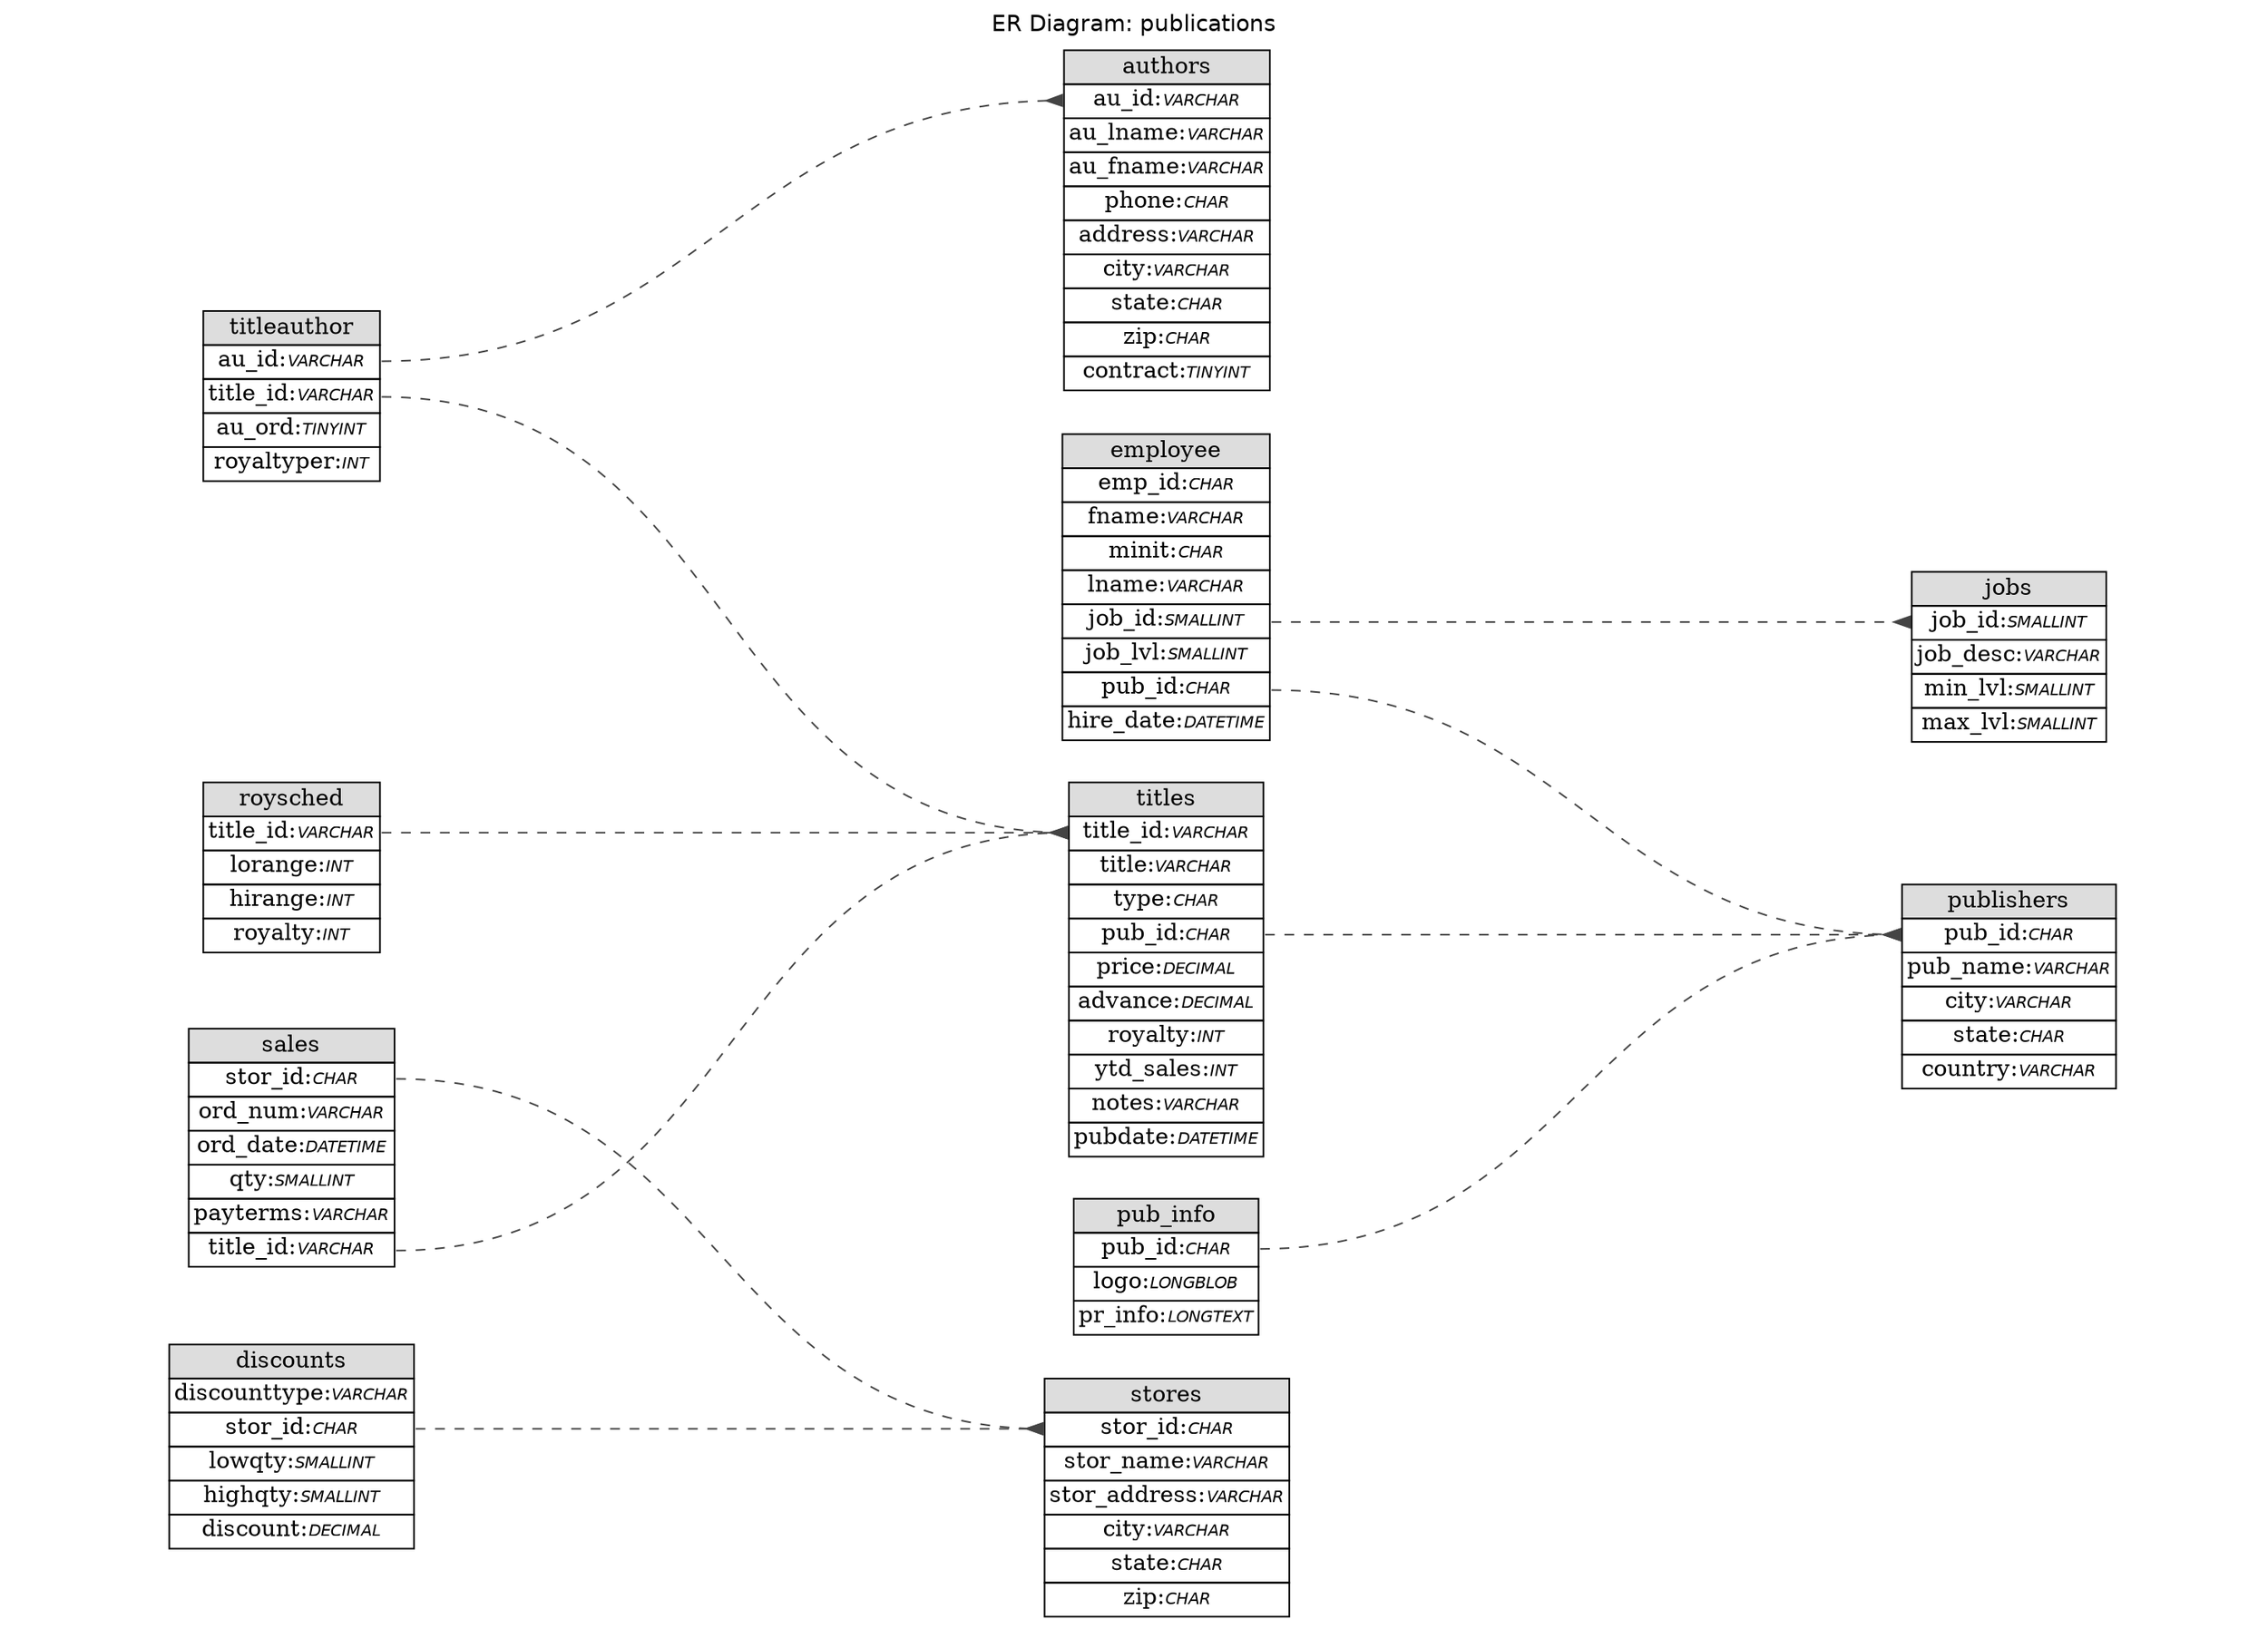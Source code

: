 // ************************************************************
// Generated by: Sequel Pro
// Version 5446
//
// https://www.sequelpro.com/
// https://github.com/sequelpro/sequelpro
//
// Host: 127.0.0.1 (MySQL 8.0.22)
// Database: publications
// Generation Time: 2020-10-28 01:01:37 +0000
// ************************************************************

digraph "Database Structure" {
	label = "ER Diagram: publications";
	labelloc = t;
	compound = true;
	node [ shape = record ];
	fontname = "Helvetica";
	ranksep = 1.25;
	ratio = 0.7;
	rankdir = LR;
	subgraph "table_authors" {
		node [ shape = "plaintext" ];
		"authors" [ label=<
			<TABLE BORDER="0" CELLSPACING="0" CELLBORDER="1">
			<TR><TD COLSPAN="3" BGCOLOR="#DDDDDD">authors</TD></TR>
			<TR><TD COLSPAN="3" PORT="au_id">au_id:<FONT FACE="Helvetica-Oblique" POINT-SIZE="10">VARCHAR</FONT></TD></TR>
			<TR><TD COLSPAN="3" PORT="au_lname">au_lname:<FONT FACE="Helvetica-Oblique" POINT-SIZE="10">VARCHAR</FONT></TD></TR>
			<TR><TD COLSPAN="3" PORT="au_fname">au_fname:<FONT FACE="Helvetica-Oblique" POINT-SIZE="10">VARCHAR</FONT></TD></TR>
			<TR><TD COLSPAN="3" PORT="phone">phone:<FONT FACE="Helvetica-Oblique" POINT-SIZE="10">CHAR</FONT></TD></TR>
			<TR><TD COLSPAN="3" PORT="address">address:<FONT FACE="Helvetica-Oblique" POINT-SIZE="10">VARCHAR</FONT></TD></TR>
			<TR><TD COLSPAN="3" PORT="city">city:<FONT FACE="Helvetica-Oblique" POINT-SIZE="10">VARCHAR</FONT></TD></TR>
			<TR><TD COLSPAN="3" PORT="state">state:<FONT FACE="Helvetica-Oblique" POINT-SIZE="10">CHAR</FONT></TD></TR>
			<TR><TD COLSPAN="3" PORT="zip">zip:<FONT FACE="Helvetica-Oblique" POINT-SIZE="10">CHAR</FONT></TD></TR>
			<TR><TD COLSPAN="3" PORT="contract">contract:<FONT FACE="Helvetica-Oblique" POINT-SIZE="10">TINYINT</FONT></TD></TR>
			</TABLE>>
		];
	}
	subgraph "table_discounts" {
		node [ shape = "plaintext" ];
		"discounts" [ label=<
			<TABLE BORDER="0" CELLSPACING="0" CELLBORDER="1">
			<TR><TD COLSPAN="3" BGCOLOR="#DDDDDD">discounts</TD></TR>
			<TR><TD COLSPAN="3" PORT="discounttype">discounttype:<FONT FACE="Helvetica-Oblique" POINT-SIZE="10">VARCHAR</FONT></TD></TR>
			<TR><TD COLSPAN="3" PORT="stor_id">stor_id:<FONT FACE="Helvetica-Oblique" POINT-SIZE="10">CHAR</FONT></TD></TR>
			<TR><TD COLSPAN="3" PORT="lowqty">lowqty:<FONT FACE="Helvetica-Oblique" POINT-SIZE="10">SMALLINT</FONT></TD></TR>
			<TR><TD COLSPAN="3" PORT="highqty">highqty:<FONT FACE="Helvetica-Oblique" POINT-SIZE="10">SMALLINT</FONT></TD></TR>
			<TR><TD COLSPAN="3" PORT="discount">discount:<FONT FACE="Helvetica-Oblique" POINT-SIZE="10">DECIMAL</FONT></TD></TR>
			</TABLE>>
		];
	}
	subgraph "table_employee" {
		node [ shape = "plaintext" ];
		"employee" [ label=<
			<TABLE BORDER="0" CELLSPACING="0" CELLBORDER="1">
			<TR><TD COLSPAN="3" BGCOLOR="#DDDDDD">employee</TD></TR>
			<TR><TD COLSPAN="3" PORT="emp_id">emp_id:<FONT FACE="Helvetica-Oblique" POINT-SIZE="10">CHAR</FONT></TD></TR>
			<TR><TD COLSPAN="3" PORT="fname">fname:<FONT FACE="Helvetica-Oblique" POINT-SIZE="10">VARCHAR</FONT></TD></TR>
			<TR><TD COLSPAN="3" PORT="minit">minit:<FONT FACE="Helvetica-Oblique" POINT-SIZE="10">CHAR</FONT></TD></TR>
			<TR><TD COLSPAN="3" PORT="lname">lname:<FONT FACE="Helvetica-Oblique" POINT-SIZE="10">VARCHAR</FONT></TD></TR>
			<TR><TD COLSPAN="3" PORT="job_id">job_id:<FONT FACE="Helvetica-Oblique" POINT-SIZE="10">SMALLINT</FONT></TD></TR>
			<TR><TD COLSPAN="3" PORT="job_lvl">job_lvl:<FONT FACE="Helvetica-Oblique" POINT-SIZE="10">SMALLINT</FONT></TD></TR>
			<TR><TD COLSPAN="3" PORT="pub_id">pub_id:<FONT FACE="Helvetica-Oblique" POINT-SIZE="10">CHAR</FONT></TD></TR>
			<TR><TD COLSPAN="3" PORT="hire_date">hire_date:<FONT FACE="Helvetica-Oblique" POINT-SIZE="10">DATETIME</FONT></TD></TR>
			</TABLE>>
		];
	}
	subgraph "table_jobs" {
		node [ shape = "plaintext" ];
		"jobs" [ label=<
			<TABLE BORDER="0" CELLSPACING="0" CELLBORDER="1">
			<TR><TD COLSPAN="3" BGCOLOR="#DDDDDD">jobs</TD></TR>
			<TR><TD COLSPAN="3" PORT="job_id">job_id:<FONT FACE="Helvetica-Oblique" POINT-SIZE="10">SMALLINT</FONT></TD></TR>
			<TR><TD COLSPAN="3" PORT="job_desc">job_desc:<FONT FACE="Helvetica-Oblique" POINT-SIZE="10">VARCHAR</FONT></TD></TR>
			<TR><TD COLSPAN="3" PORT="min_lvl">min_lvl:<FONT FACE="Helvetica-Oblique" POINT-SIZE="10">SMALLINT</FONT></TD></TR>
			<TR><TD COLSPAN="3" PORT="max_lvl">max_lvl:<FONT FACE="Helvetica-Oblique" POINT-SIZE="10">SMALLINT</FONT></TD></TR>
			</TABLE>>
		];
	}
	subgraph "table_pub_info" {
		node [ shape = "plaintext" ];
		"pub_info" [ label=<
			<TABLE BORDER="0" CELLSPACING="0" CELLBORDER="1">
			<TR><TD COLSPAN="3" BGCOLOR="#DDDDDD">pub_info</TD></TR>
			<TR><TD COLSPAN="3" PORT="pub_id">pub_id:<FONT FACE="Helvetica-Oblique" POINT-SIZE="10">CHAR</FONT></TD></TR>
			<TR><TD COLSPAN="3" PORT="logo">logo:<FONT FACE="Helvetica-Oblique" POINT-SIZE="10">LONGBLOB</FONT></TD></TR>
			<TR><TD COLSPAN="3" PORT="pr_info">pr_info:<FONT FACE="Helvetica-Oblique" POINT-SIZE="10">LONGTEXT</FONT></TD></TR>
			</TABLE>>
		];
	}
	subgraph "table_publishers" {
		node [ shape = "plaintext" ];
		"publishers" [ label=<
			<TABLE BORDER="0" CELLSPACING="0" CELLBORDER="1">
			<TR><TD COLSPAN="3" BGCOLOR="#DDDDDD">publishers</TD></TR>
			<TR><TD COLSPAN="3" PORT="pub_id">pub_id:<FONT FACE="Helvetica-Oblique" POINT-SIZE="10">CHAR</FONT></TD></TR>
			<TR><TD COLSPAN="3" PORT="pub_name">pub_name:<FONT FACE="Helvetica-Oblique" POINT-SIZE="10">VARCHAR</FONT></TD></TR>
			<TR><TD COLSPAN="3" PORT="city">city:<FONT FACE="Helvetica-Oblique" POINT-SIZE="10">VARCHAR</FONT></TD></TR>
			<TR><TD COLSPAN="3" PORT="state">state:<FONT FACE="Helvetica-Oblique" POINT-SIZE="10">CHAR</FONT></TD></TR>
			<TR><TD COLSPAN="3" PORT="country">country:<FONT FACE="Helvetica-Oblique" POINT-SIZE="10">VARCHAR</FONT></TD></TR>
			</TABLE>>
		];
	}
	subgraph "table_roysched" {
		node [ shape = "plaintext" ];
		"roysched" [ label=<
			<TABLE BORDER="0" CELLSPACING="0" CELLBORDER="1">
			<TR><TD COLSPAN="3" BGCOLOR="#DDDDDD">roysched</TD></TR>
			<TR><TD COLSPAN="3" PORT="title_id">title_id:<FONT FACE="Helvetica-Oblique" POINT-SIZE="10">VARCHAR</FONT></TD></TR>
			<TR><TD COLSPAN="3" PORT="lorange">lorange:<FONT FACE="Helvetica-Oblique" POINT-SIZE="10">INT</FONT></TD></TR>
			<TR><TD COLSPAN="3" PORT="hirange">hirange:<FONT FACE="Helvetica-Oblique" POINT-SIZE="10">INT</FONT></TD></TR>
			<TR><TD COLSPAN="3" PORT="royalty">royalty:<FONT FACE="Helvetica-Oblique" POINT-SIZE="10">INT</FONT></TD></TR>
			</TABLE>>
		];
	}
	subgraph "table_sales" {
		node [ shape = "plaintext" ];
		"sales" [ label=<
			<TABLE BORDER="0" CELLSPACING="0" CELLBORDER="1">
			<TR><TD COLSPAN="3" BGCOLOR="#DDDDDD">sales</TD></TR>
			<TR><TD COLSPAN="3" PORT="stor_id">stor_id:<FONT FACE="Helvetica-Oblique" POINT-SIZE="10">CHAR</FONT></TD></TR>
			<TR><TD COLSPAN="3" PORT="ord_num">ord_num:<FONT FACE="Helvetica-Oblique" POINT-SIZE="10">VARCHAR</FONT></TD></TR>
			<TR><TD COLSPAN="3" PORT="ord_date">ord_date:<FONT FACE="Helvetica-Oblique" POINT-SIZE="10">DATETIME</FONT></TD></TR>
			<TR><TD COLSPAN="3" PORT="qty">qty:<FONT FACE="Helvetica-Oblique" POINT-SIZE="10">SMALLINT</FONT></TD></TR>
			<TR><TD COLSPAN="3" PORT="payterms">payterms:<FONT FACE="Helvetica-Oblique" POINT-SIZE="10">VARCHAR</FONT></TD></TR>
			<TR><TD COLSPAN="3" PORT="title_id">title_id:<FONT FACE="Helvetica-Oblique" POINT-SIZE="10">VARCHAR</FONT></TD></TR>
			</TABLE>>
		];
	}
	subgraph "table_stores" {
		node [ shape = "plaintext" ];
		"stores" [ label=<
			<TABLE BORDER="0" CELLSPACING="0" CELLBORDER="1">
			<TR><TD COLSPAN="3" BGCOLOR="#DDDDDD">stores</TD></TR>
			<TR><TD COLSPAN="3" PORT="stor_id">stor_id:<FONT FACE="Helvetica-Oblique" POINT-SIZE="10">CHAR</FONT></TD></TR>
			<TR><TD COLSPAN="3" PORT="stor_name">stor_name:<FONT FACE="Helvetica-Oblique" POINT-SIZE="10">VARCHAR</FONT></TD></TR>
			<TR><TD COLSPAN="3" PORT="stor_address">stor_address:<FONT FACE="Helvetica-Oblique" POINT-SIZE="10">VARCHAR</FONT></TD></TR>
			<TR><TD COLSPAN="3" PORT="city">city:<FONT FACE="Helvetica-Oblique" POINT-SIZE="10">VARCHAR</FONT></TD></TR>
			<TR><TD COLSPAN="3" PORT="state">state:<FONT FACE="Helvetica-Oblique" POINT-SIZE="10">CHAR</FONT></TD></TR>
			<TR><TD COLSPAN="3" PORT="zip">zip:<FONT FACE="Helvetica-Oblique" POINT-SIZE="10">CHAR</FONT></TD></TR>
			</TABLE>>
		];
	}
	subgraph "table_titleauthor" {
		node [ shape = "plaintext" ];
		"titleauthor" [ label=<
			<TABLE BORDER="0" CELLSPACING="0" CELLBORDER="1">
			<TR><TD COLSPAN="3" BGCOLOR="#DDDDDD">titleauthor</TD></TR>
			<TR><TD COLSPAN="3" PORT="au_id">au_id:<FONT FACE="Helvetica-Oblique" POINT-SIZE="10">VARCHAR</FONT></TD></TR>
			<TR><TD COLSPAN="3" PORT="title_id">title_id:<FONT FACE="Helvetica-Oblique" POINT-SIZE="10">VARCHAR</FONT></TD></TR>
			<TR><TD COLSPAN="3" PORT="au_ord">au_ord:<FONT FACE="Helvetica-Oblique" POINT-SIZE="10">TINYINT</FONT></TD></TR>
			<TR><TD COLSPAN="3" PORT="royaltyper">royaltyper:<FONT FACE="Helvetica-Oblique" POINT-SIZE="10">INT</FONT></TD></TR>
			</TABLE>>
		];
	}
	subgraph "table_titles" {
		node [ shape = "plaintext" ];
		"titles" [ label=<
			<TABLE BORDER="0" CELLSPACING="0" CELLBORDER="1">
			<TR><TD COLSPAN="3" BGCOLOR="#DDDDDD">titles</TD></TR>
			<TR><TD COLSPAN="3" PORT="title_id">title_id:<FONT FACE="Helvetica-Oblique" POINT-SIZE="10">VARCHAR</FONT></TD></TR>
			<TR><TD COLSPAN="3" PORT="title">title:<FONT FACE="Helvetica-Oblique" POINT-SIZE="10">VARCHAR</FONT></TD></TR>
			<TR><TD COLSPAN="3" PORT="type">type:<FONT FACE="Helvetica-Oblique" POINT-SIZE="10">CHAR</FONT></TD></TR>
			<TR><TD COLSPAN="3" PORT="pub_id">pub_id:<FONT FACE="Helvetica-Oblique" POINT-SIZE="10">CHAR</FONT></TD></TR>
			<TR><TD COLSPAN="3" PORT="price">price:<FONT FACE="Helvetica-Oblique" POINT-SIZE="10">DECIMAL</FONT></TD></TR>
			<TR><TD COLSPAN="3" PORT="advance">advance:<FONT FACE="Helvetica-Oblique" POINT-SIZE="10">DECIMAL</FONT></TD></TR>
			<TR><TD COLSPAN="3" PORT="royalty">royalty:<FONT FACE="Helvetica-Oblique" POINT-SIZE="10">INT</FONT></TD></TR>
			<TR><TD COLSPAN="3" PORT="ytd_sales">ytd_sales:<FONT FACE="Helvetica-Oblique" POINT-SIZE="10">INT</FONT></TD></TR>
			<TR><TD COLSPAN="3" PORT="notes">notes:<FONT FACE="Helvetica-Oblique" POINT-SIZE="10">VARCHAR</FONT></TD></TR>
			<TR><TD COLSPAN="3" PORT="pubdate">pubdate:<FONT FACE="Helvetica-Oblique" POINT-SIZE="10">DATETIME</FONT></TD></TR>
			</TABLE>>
		];
	}
edge [ arrowhead=inv, arrowtail=normal, style=dashed, color="#444444" ];
discounts:stor_id -> stores:stor_id ;
employee:job_id -> jobs:job_id ;
employee:pub_id -> publishers:pub_id ;
pub_info:pub_id -> publishers:pub_id ;
roysched:title_id -> titles:title_id ;
sales:stor_id -> stores:stor_id ;
sales:title_id -> titles:title_id ;
titleauthor:title_id -> titles:title_id ;
titleauthor:au_id -> authors:au_id ;
titles:pub_id -> publishers:pub_id ;
}
